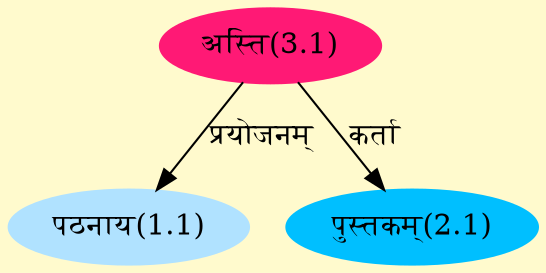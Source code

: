 digraph G{
rankdir=BT;
 compound=true;
 bgcolor="lemonchiffon1";
Node1_1 [style=filled, color="#B0E2FF" label = "पठनाय(1.1)"]
Node3_1 [style=filled, color="#FF1975" label = "अस्ति(3.1)"]
Node2_1 [style=filled, color="#00BFFF" label = "पुस्तकम्(2.1)"]
/* Start of Relations section */

Node1_1 -> Node3_1 [  label="प्रयोजनम्"  dir="back" ]
Node2_1 -> Node3_1 [  label="कर्ता"  dir="back" ]
}
